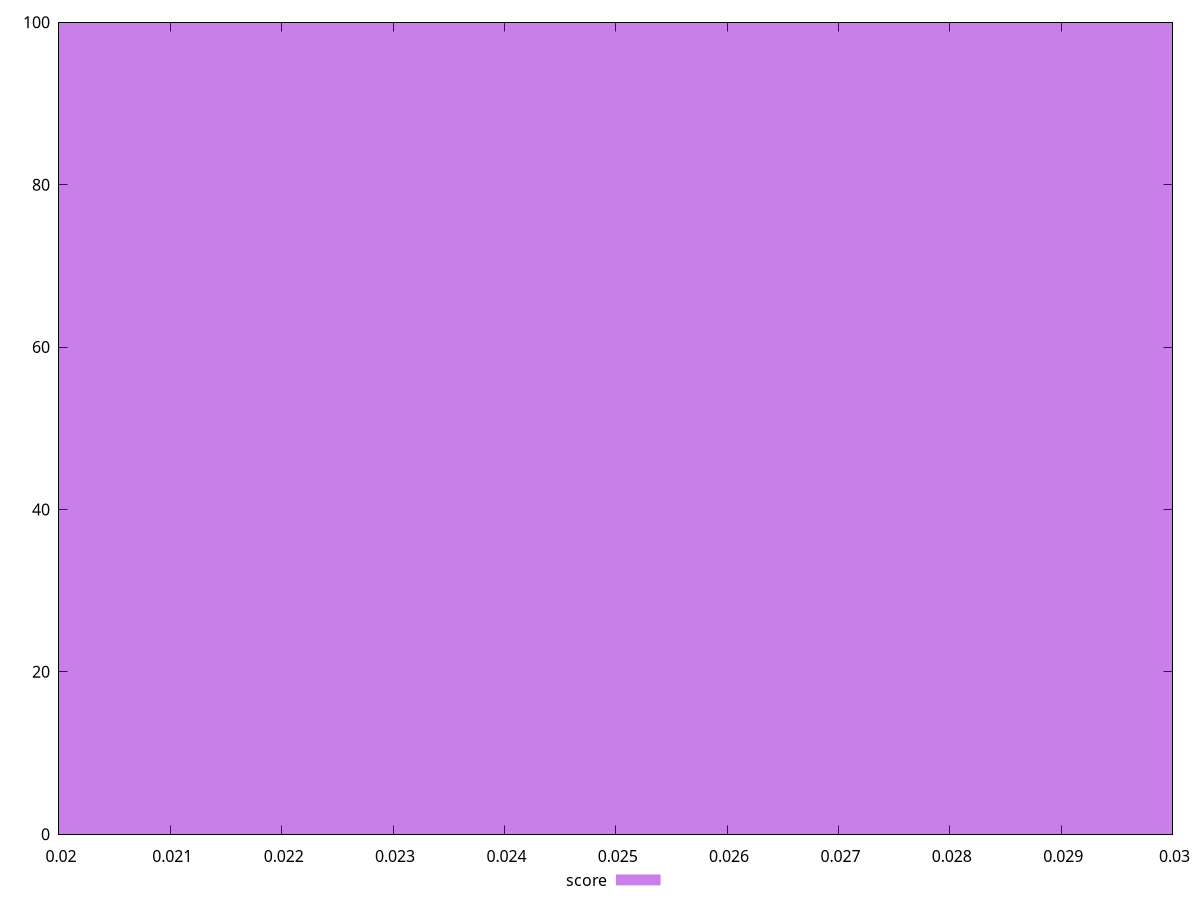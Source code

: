 reset

$score <<EOF
0.024600732457152275 100
EOF

set key outside below
set boxwidth 0.012300366228576137
set xrange [0.02:0.03]
set yrange [0:100]
set trange [0:100]
set style fill transparent solid 0.5 noborder
set terminal svg size 640, 490 enhanced background rgb 'white'
set output "report_00019_2021-02-10T18-14-37.922Z//uses-long-cache-ttl/samples/pages/score/histogram.svg"

plot $score title "score" with boxes

reset
